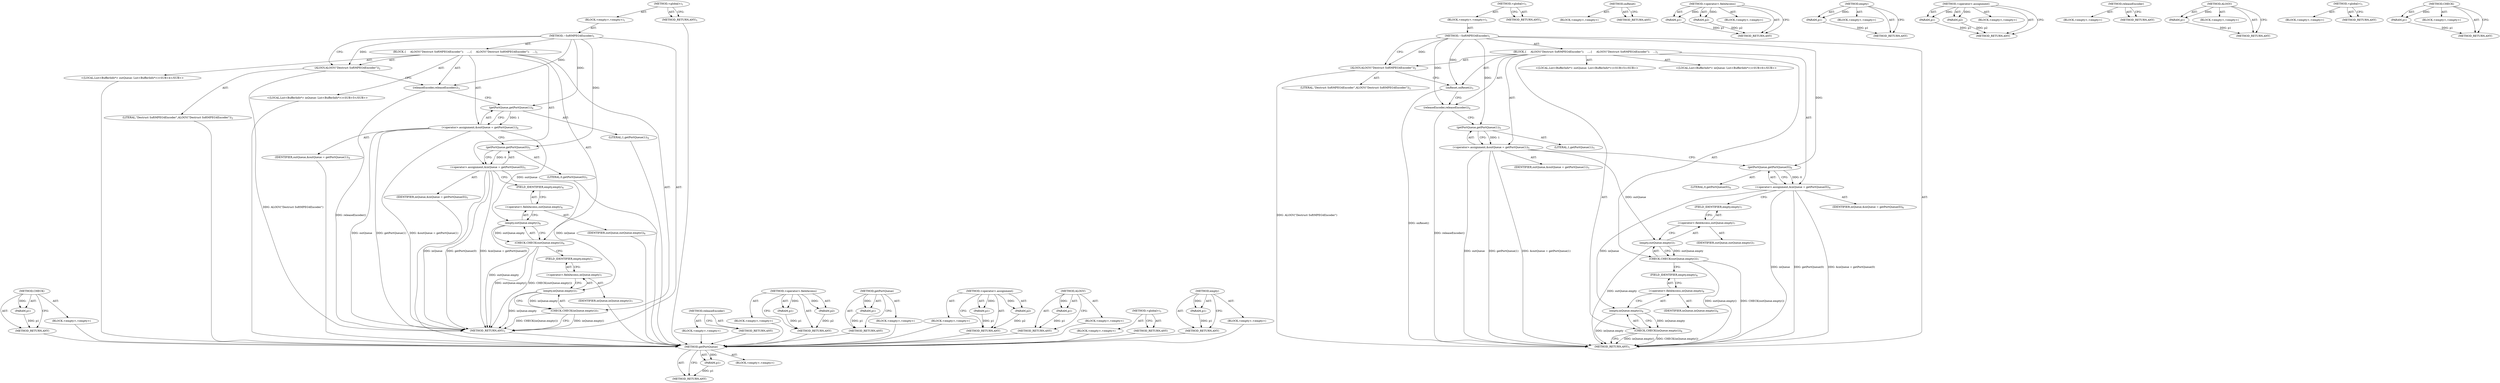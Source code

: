 digraph "CHECK" {
vulnerable_70 [label=<(METHOD,CHECK)>];
vulnerable_71 [label=<(PARAM,p1)>];
vulnerable_72 [label=<(BLOCK,&lt;empty&gt;,&lt;empty&gt;)>];
vulnerable_73 [label=<(METHOD_RETURN,ANY)>];
vulnerable_6 [label=<(METHOD,&lt;global&gt;)<SUB>1</SUB>>];
vulnerable_7 [label=<(BLOCK,&lt;empty&gt;,&lt;empty&gt;)<SUB>1</SUB>>];
vulnerable_8 [label=<(METHOD,~SoftMPEG4Encoder)<SUB>1</SUB>>];
vulnerable_9 [label=<(BLOCK,{
     ALOGV(&quot;Destruct SoftMPEG4Encoder&quot;);
    ...,{
     ALOGV(&quot;Destruct SoftMPEG4Encoder&quot;);
    ...)<SUB>1</SUB>>];
vulnerable_10 [label=<(ALOGV,ALOGV(&quot;Destruct SoftMPEG4Encoder&quot;))<SUB>2</SUB>>];
vulnerable_11 [label=<(LITERAL,&quot;Destruct SoftMPEG4Encoder&quot;,ALOGV(&quot;Destruct SoftMPEG4Encoder&quot;))<SUB>2</SUB>>];
vulnerable_12 [label=<(releaseEncoder,releaseEncoder())<SUB>3</SUB>>];
vulnerable_13 [label="<(LOCAL,List&lt;BufferInfo*&gt; outQueue: List&lt;BufferInfo*&gt;)<SUB>4</SUB>>"];
vulnerable_14 [label=<(&lt;operator&gt;.assignment,&amp;outQueue = getPortQueue(1))<SUB>4</SUB>>];
vulnerable_15 [label=<(IDENTIFIER,outQueue,&amp;outQueue = getPortQueue(1))<SUB>4</SUB>>];
vulnerable_16 [label=<(getPortQueue,getPortQueue(1))<SUB>4</SUB>>];
vulnerable_17 [label=<(LITERAL,1,getPortQueue(1))<SUB>4</SUB>>];
vulnerable_18 [label="<(LOCAL,List&lt;BufferInfo*&gt; inQueue: List&lt;BufferInfo*&gt;)<SUB>5</SUB>>"];
vulnerable_19 [label=<(&lt;operator&gt;.assignment,&amp;inQueue = getPortQueue(0))<SUB>5</SUB>>];
vulnerable_20 [label=<(IDENTIFIER,inQueue,&amp;inQueue = getPortQueue(0))<SUB>5</SUB>>];
vulnerable_21 [label=<(getPortQueue,getPortQueue(0))<SUB>5</SUB>>];
vulnerable_22 [label=<(LITERAL,0,getPortQueue(0))<SUB>5</SUB>>];
vulnerable_23 [label=<(CHECK,CHECK(outQueue.empty()))<SUB>6</SUB>>];
vulnerable_24 [label=<(empty,outQueue.empty())<SUB>6</SUB>>];
vulnerable_25 [label=<(&lt;operator&gt;.fieldAccess,outQueue.empty)<SUB>6</SUB>>];
vulnerable_26 [label=<(IDENTIFIER,outQueue,outQueue.empty())<SUB>6</SUB>>];
vulnerable_27 [label=<(FIELD_IDENTIFIER,empty,empty)<SUB>6</SUB>>];
vulnerable_28 [label=<(CHECK,CHECK(inQueue.empty()))<SUB>7</SUB>>];
vulnerable_29 [label=<(empty,inQueue.empty())<SUB>7</SUB>>];
vulnerable_30 [label=<(&lt;operator&gt;.fieldAccess,inQueue.empty)<SUB>7</SUB>>];
vulnerable_31 [label=<(IDENTIFIER,inQueue,inQueue.empty())<SUB>7</SUB>>];
vulnerable_32 [label=<(FIELD_IDENTIFIER,empty,empty)<SUB>7</SUB>>];
vulnerable_33 [label=<(METHOD_RETURN,ANY)<SUB>1</SUB>>];
vulnerable_35 [label=<(METHOD_RETURN,ANY)<SUB>1</SUB>>];
vulnerable_58 [label=<(METHOD,releaseEncoder)>];
vulnerable_59 [label=<(BLOCK,&lt;empty&gt;,&lt;empty&gt;)>];
vulnerable_60 [label=<(METHOD_RETURN,ANY)>];
vulnerable_78 [label=<(METHOD,&lt;operator&gt;.fieldAccess)>];
vulnerable_79 [label=<(PARAM,p1)>];
vulnerable_80 [label=<(PARAM,p2)>];
vulnerable_81 [label=<(BLOCK,&lt;empty&gt;,&lt;empty&gt;)>];
vulnerable_82 [label=<(METHOD_RETURN,ANY)>];
vulnerable_66 [label=<(METHOD,getPortQueue)>];
vulnerable_67 [label=<(PARAM,p1)>];
vulnerable_68 [label=<(BLOCK,&lt;empty&gt;,&lt;empty&gt;)>];
vulnerable_69 [label=<(METHOD_RETURN,ANY)>];
vulnerable_61 [label=<(METHOD,&lt;operator&gt;.assignment)>];
vulnerable_62 [label=<(PARAM,p1)>];
vulnerable_63 [label=<(PARAM,p2)>];
vulnerable_64 [label=<(BLOCK,&lt;empty&gt;,&lt;empty&gt;)>];
vulnerable_65 [label=<(METHOD_RETURN,ANY)>];
vulnerable_54 [label=<(METHOD,ALOGV)>];
vulnerable_55 [label=<(PARAM,p1)>];
vulnerable_56 [label=<(BLOCK,&lt;empty&gt;,&lt;empty&gt;)>];
vulnerable_57 [label=<(METHOD_RETURN,ANY)>];
vulnerable_48 [label=<(METHOD,&lt;global&gt;)<SUB>1</SUB>>];
vulnerable_49 [label=<(BLOCK,&lt;empty&gt;,&lt;empty&gt;)>];
vulnerable_50 [label=<(METHOD_RETURN,ANY)>];
vulnerable_74 [label=<(METHOD,empty)>];
vulnerable_75 [label=<(PARAM,p1)>];
vulnerable_76 [label=<(BLOCK,&lt;empty&gt;,&lt;empty&gt;)>];
vulnerable_77 [label=<(METHOD_RETURN,ANY)>];
fixed_70 [label=<(METHOD,getPortQueue)>];
fixed_71 [label=<(PARAM,p1)>];
fixed_72 [label=<(BLOCK,&lt;empty&gt;,&lt;empty&gt;)>];
fixed_73 [label=<(METHOD_RETURN,ANY)>];
fixed_6 [label=<(METHOD,&lt;global&gt;)<SUB>1</SUB>>];
fixed_7 [label=<(BLOCK,&lt;empty&gt;,&lt;empty&gt;)<SUB>1</SUB>>];
fixed_8 [label=<(METHOD,~SoftMPEG4Encoder)<SUB>1</SUB>>];
fixed_9 [label=<(BLOCK,{
     ALOGV(&quot;Destruct SoftMPEG4Encoder&quot;);
    ...,{
     ALOGV(&quot;Destruct SoftMPEG4Encoder&quot;);
    ...)<SUB>1</SUB>>];
fixed_10 [label=<(ALOGV,ALOGV(&quot;Destruct SoftMPEG4Encoder&quot;))<SUB>2</SUB>>];
fixed_11 [label=<(LITERAL,&quot;Destruct SoftMPEG4Encoder&quot;,ALOGV(&quot;Destruct SoftMPEG4Encoder&quot;))<SUB>2</SUB>>];
fixed_12 [label=<(onReset,onReset())<SUB>3</SUB>>];
fixed_13 [label=<(releaseEncoder,releaseEncoder())<SUB>4</SUB>>];
fixed_14 [label="<(LOCAL,List&lt;BufferInfo*&gt; outQueue: List&lt;BufferInfo*&gt;)<SUB>5</SUB>>"];
fixed_15 [label=<(&lt;operator&gt;.assignment,&amp;outQueue = getPortQueue(1))<SUB>5</SUB>>];
fixed_16 [label=<(IDENTIFIER,outQueue,&amp;outQueue = getPortQueue(1))<SUB>5</SUB>>];
fixed_17 [label=<(getPortQueue,getPortQueue(1))<SUB>5</SUB>>];
fixed_18 [label=<(LITERAL,1,getPortQueue(1))<SUB>5</SUB>>];
fixed_19 [label="<(LOCAL,List&lt;BufferInfo*&gt; inQueue: List&lt;BufferInfo*&gt;)<SUB>6</SUB>>"];
fixed_20 [label=<(&lt;operator&gt;.assignment,&amp;inQueue = getPortQueue(0))<SUB>6</SUB>>];
fixed_21 [label=<(IDENTIFIER,inQueue,&amp;inQueue = getPortQueue(0))<SUB>6</SUB>>];
fixed_22 [label=<(getPortQueue,getPortQueue(0))<SUB>6</SUB>>];
fixed_23 [label=<(LITERAL,0,getPortQueue(0))<SUB>6</SUB>>];
fixed_24 [label=<(CHECK,CHECK(outQueue.empty()))<SUB>7</SUB>>];
fixed_25 [label=<(empty,outQueue.empty())<SUB>7</SUB>>];
fixed_26 [label=<(&lt;operator&gt;.fieldAccess,outQueue.empty)<SUB>7</SUB>>];
fixed_27 [label=<(IDENTIFIER,outQueue,outQueue.empty())<SUB>7</SUB>>];
fixed_28 [label=<(FIELD_IDENTIFIER,empty,empty)<SUB>7</SUB>>];
fixed_29 [label=<(CHECK,CHECK(inQueue.empty()))<SUB>8</SUB>>];
fixed_30 [label=<(empty,inQueue.empty())<SUB>8</SUB>>];
fixed_31 [label=<(&lt;operator&gt;.fieldAccess,inQueue.empty)<SUB>8</SUB>>];
fixed_32 [label=<(IDENTIFIER,inQueue,inQueue.empty())<SUB>8</SUB>>];
fixed_33 [label=<(FIELD_IDENTIFIER,empty,empty)<SUB>8</SUB>>];
fixed_34 [label=<(METHOD_RETURN,ANY)<SUB>1</SUB>>];
fixed_36 [label=<(METHOD_RETURN,ANY)<SUB>1</SUB>>];
fixed_59 [label=<(METHOD,onReset)>];
fixed_60 [label=<(BLOCK,&lt;empty&gt;,&lt;empty&gt;)>];
fixed_61 [label=<(METHOD_RETURN,ANY)>];
fixed_82 [label=<(METHOD,&lt;operator&gt;.fieldAccess)>];
fixed_83 [label=<(PARAM,p1)>];
fixed_84 [label=<(PARAM,p2)>];
fixed_85 [label=<(BLOCK,&lt;empty&gt;,&lt;empty&gt;)>];
fixed_86 [label=<(METHOD_RETURN,ANY)>];
fixed_78 [label=<(METHOD,empty)>];
fixed_79 [label=<(PARAM,p1)>];
fixed_80 [label=<(BLOCK,&lt;empty&gt;,&lt;empty&gt;)>];
fixed_81 [label=<(METHOD_RETURN,ANY)>];
fixed_65 [label=<(METHOD,&lt;operator&gt;.assignment)>];
fixed_66 [label=<(PARAM,p1)>];
fixed_67 [label=<(PARAM,p2)>];
fixed_68 [label=<(BLOCK,&lt;empty&gt;,&lt;empty&gt;)>];
fixed_69 [label=<(METHOD_RETURN,ANY)>];
fixed_62 [label=<(METHOD,releaseEncoder)>];
fixed_63 [label=<(BLOCK,&lt;empty&gt;,&lt;empty&gt;)>];
fixed_64 [label=<(METHOD_RETURN,ANY)>];
fixed_55 [label=<(METHOD,ALOGV)>];
fixed_56 [label=<(PARAM,p1)>];
fixed_57 [label=<(BLOCK,&lt;empty&gt;,&lt;empty&gt;)>];
fixed_58 [label=<(METHOD_RETURN,ANY)>];
fixed_49 [label=<(METHOD,&lt;global&gt;)<SUB>1</SUB>>];
fixed_50 [label=<(BLOCK,&lt;empty&gt;,&lt;empty&gt;)>];
fixed_51 [label=<(METHOD_RETURN,ANY)>];
fixed_74 [label=<(METHOD,CHECK)>];
fixed_75 [label=<(PARAM,p1)>];
fixed_76 [label=<(BLOCK,&lt;empty&gt;,&lt;empty&gt;)>];
fixed_77 [label=<(METHOD_RETURN,ANY)>];
vulnerable_70 -> vulnerable_71  [key=0, label="AST: "];
vulnerable_70 -> vulnerable_71  [key=1, label="DDG: "];
vulnerable_70 -> vulnerable_72  [key=0, label="AST: "];
vulnerable_70 -> vulnerable_73  [key=0, label="AST: "];
vulnerable_70 -> vulnerable_73  [key=1, label="CFG: "];
vulnerable_71 -> vulnerable_73  [key=0, label="DDG: p1"];
vulnerable_72 -> fixed_70  [key=0];
vulnerable_73 -> fixed_70  [key=0];
vulnerable_6 -> vulnerable_7  [key=0, label="AST: "];
vulnerable_6 -> vulnerable_35  [key=0, label="AST: "];
vulnerable_6 -> vulnerable_35  [key=1, label="CFG: "];
vulnerable_7 -> vulnerable_8  [key=0, label="AST: "];
vulnerable_8 -> vulnerable_9  [key=0, label="AST: "];
vulnerable_8 -> vulnerable_33  [key=0, label="AST: "];
vulnerable_8 -> vulnerable_10  [key=0, label="CFG: "];
vulnerable_8 -> vulnerable_10  [key=1, label="DDG: "];
vulnerable_8 -> vulnerable_12  [key=0, label="DDG: "];
vulnerable_8 -> vulnerable_16  [key=0, label="DDG: "];
vulnerable_8 -> vulnerable_21  [key=0, label="DDG: "];
vulnerable_9 -> vulnerable_10  [key=0, label="AST: "];
vulnerable_9 -> vulnerable_12  [key=0, label="AST: "];
vulnerable_9 -> vulnerable_13  [key=0, label="AST: "];
vulnerable_9 -> vulnerable_14  [key=0, label="AST: "];
vulnerable_9 -> vulnerable_18  [key=0, label="AST: "];
vulnerable_9 -> vulnerable_19  [key=0, label="AST: "];
vulnerable_9 -> vulnerable_23  [key=0, label="AST: "];
vulnerable_9 -> vulnerable_28  [key=0, label="AST: "];
vulnerable_10 -> vulnerable_11  [key=0, label="AST: "];
vulnerable_10 -> vulnerable_12  [key=0, label="CFG: "];
vulnerable_10 -> vulnerable_33  [key=0, label="DDG: ALOGV(&quot;Destruct SoftMPEG4Encoder&quot;)"];
vulnerable_11 -> fixed_70  [key=0];
vulnerable_12 -> vulnerable_16  [key=0, label="CFG: "];
vulnerable_12 -> vulnerable_33  [key=0, label="DDG: releaseEncoder()"];
vulnerable_13 -> fixed_70  [key=0];
vulnerable_14 -> vulnerable_15  [key=0, label="AST: "];
vulnerable_14 -> vulnerable_16  [key=0, label="AST: "];
vulnerable_14 -> vulnerable_21  [key=0, label="CFG: "];
vulnerable_14 -> vulnerable_33  [key=0, label="DDG: outQueue"];
vulnerable_14 -> vulnerable_33  [key=1, label="DDG: getPortQueue(1)"];
vulnerable_14 -> vulnerable_33  [key=2, label="DDG: &amp;outQueue = getPortQueue(1)"];
vulnerable_14 -> vulnerable_24  [key=0, label="DDG: outQueue"];
vulnerable_15 -> fixed_70  [key=0];
vulnerable_16 -> vulnerable_17  [key=0, label="AST: "];
vulnerable_16 -> vulnerable_14  [key=0, label="CFG: "];
vulnerable_16 -> vulnerable_14  [key=1, label="DDG: 1"];
vulnerable_17 -> fixed_70  [key=0];
vulnerable_18 -> fixed_70  [key=0];
vulnerable_19 -> vulnerable_20  [key=0, label="AST: "];
vulnerable_19 -> vulnerable_21  [key=0, label="AST: "];
vulnerable_19 -> vulnerable_27  [key=0, label="CFG: "];
vulnerable_19 -> vulnerable_33  [key=0, label="DDG: inQueue"];
vulnerable_19 -> vulnerable_33  [key=1, label="DDG: getPortQueue(0)"];
vulnerable_19 -> vulnerable_33  [key=2, label="DDG: &amp;inQueue = getPortQueue(0)"];
vulnerable_19 -> vulnerable_29  [key=0, label="DDG: inQueue"];
vulnerable_20 -> fixed_70  [key=0];
vulnerable_21 -> vulnerable_22  [key=0, label="AST: "];
vulnerable_21 -> vulnerable_19  [key=0, label="CFG: "];
vulnerable_21 -> vulnerable_19  [key=1, label="DDG: 0"];
vulnerable_22 -> fixed_70  [key=0];
vulnerable_23 -> vulnerable_24  [key=0, label="AST: "];
vulnerable_23 -> vulnerable_32  [key=0, label="CFG: "];
vulnerable_23 -> vulnerable_33  [key=0, label="DDG: outQueue.empty()"];
vulnerable_23 -> vulnerable_33  [key=1, label="DDG: CHECK(outQueue.empty())"];
vulnerable_24 -> vulnerable_25  [key=0, label="AST: "];
vulnerable_24 -> vulnerable_23  [key=0, label="CFG: "];
vulnerable_24 -> vulnerable_23  [key=1, label="DDG: outQueue.empty"];
vulnerable_24 -> vulnerable_33  [key=0, label="DDG: outQueue.empty"];
vulnerable_25 -> vulnerable_26  [key=0, label="AST: "];
vulnerable_25 -> vulnerable_27  [key=0, label="AST: "];
vulnerable_25 -> vulnerable_24  [key=0, label="CFG: "];
vulnerable_26 -> fixed_70  [key=0];
vulnerable_27 -> vulnerable_25  [key=0, label="CFG: "];
vulnerable_28 -> vulnerable_29  [key=0, label="AST: "];
vulnerable_28 -> vulnerable_33  [key=0, label="CFG: "];
vulnerable_28 -> vulnerable_33  [key=1, label="DDG: inQueue.empty()"];
vulnerable_28 -> vulnerable_33  [key=2, label="DDG: CHECK(inQueue.empty())"];
vulnerable_29 -> vulnerable_30  [key=0, label="AST: "];
vulnerable_29 -> vulnerable_28  [key=0, label="CFG: "];
vulnerable_29 -> vulnerable_28  [key=1, label="DDG: inQueue.empty"];
vulnerable_29 -> vulnerable_33  [key=0, label="DDG: inQueue.empty"];
vulnerable_30 -> vulnerable_31  [key=0, label="AST: "];
vulnerable_30 -> vulnerable_32  [key=0, label="AST: "];
vulnerable_30 -> vulnerable_29  [key=0, label="CFG: "];
vulnerable_31 -> fixed_70  [key=0];
vulnerable_32 -> vulnerable_30  [key=0, label="CFG: "];
vulnerable_33 -> fixed_70  [key=0];
vulnerable_35 -> fixed_70  [key=0];
vulnerable_58 -> vulnerable_59  [key=0, label="AST: "];
vulnerable_58 -> vulnerable_60  [key=0, label="AST: "];
vulnerable_58 -> vulnerable_60  [key=1, label="CFG: "];
vulnerable_59 -> fixed_70  [key=0];
vulnerable_60 -> fixed_70  [key=0];
vulnerable_78 -> vulnerable_79  [key=0, label="AST: "];
vulnerable_78 -> vulnerable_79  [key=1, label="DDG: "];
vulnerable_78 -> vulnerable_81  [key=0, label="AST: "];
vulnerable_78 -> vulnerable_80  [key=0, label="AST: "];
vulnerable_78 -> vulnerable_80  [key=1, label="DDG: "];
vulnerable_78 -> vulnerable_82  [key=0, label="AST: "];
vulnerable_78 -> vulnerable_82  [key=1, label="CFG: "];
vulnerable_79 -> vulnerable_82  [key=0, label="DDG: p1"];
vulnerable_80 -> vulnerable_82  [key=0, label="DDG: p2"];
vulnerable_81 -> fixed_70  [key=0];
vulnerable_82 -> fixed_70  [key=0];
vulnerable_66 -> vulnerable_67  [key=0, label="AST: "];
vulnerable_66 -> vulnerable_67  [key=1, label="DDG: "];
vulnerable_66 -> vulnerable_68  [key=0, label="AST: "];
vulnerable_66 -> vulnerable_69  [key=0, label="AST: "];
vulnerable_66 -> vulnerable_69  [key=1, label="CFG: "];
vulnerable_67 -> vulnerable_69  [key=0, label="DDG: p1"];
vulnerable_68 -> fixed_70  [key=0];
vulnerable_69 -> fixed_70  [key=0];
vulnerable_61 -> vulnerable_62  [key=0, label="AST: "];
vulnerable_61 -> vulnerable_62  [key=1, label="DDG: "];
vulnerable_61 -> vulnerable_64  [key=0, label="AST: "];
vulnerable_61 -> vulnerable_63  [key=0, label="AST: "];
vulnerable_61 -> vulnerable_63  [key=1, label="DDG: "];
vulnerable_61 -> vulnerable_65  [key=0, label="AST: "];
vulnerable_61 -> vulnerable_65  [key=1, label="CFG: "];
vulnerable_62 -> vulnerable_65  [key=0, label="DDG: p1"];
vulnerable_63 -> vulnerable_65  [key=0, label="DDG: p2"];
vulnerable_64 -> fixed_70  [key=0];
vulnerable_65 -> fixed_70  [key=0];
vulnerable_54 -> vulnerable_55  [key=0, label="AST: "];
vulnerable_54 -> vulnerable_55  [key=1, label="DDG: "];
vulnerable_54 -> vulnerable_56  [key=0, label="AST: "];
vulnerable_54 -> vulnerable_57  [key=0, label="AST: "];
vulnerable_54 -> vulnerable_57  [key=1, label="CFG: "];
vulnerable_55 -> vulnerable_57  [key=0, label="DDG: p1"];
vulnerable_56 -> fixed_70  [key=0];
vulnerable_57 -> fixed_70  [key=0];
vulnerable_48 -> vulnerable_49  [key=0, label="AST: "];
vulnerable_48 -> vulnerable_50  [key=0, label="AST: "];
vulnerable_48 -> vulnerable_50  [key=1, label="CFG: "];
vulnerable_49 -> fixed_70  [key=0];
vulnerable_50 -> fixed_70  [key=0];
vulnerable_74 -> vulnerable_75  [key=0, label="AST: "];
vulnerable_74 -> vulnerable_75  [key=1, label="DDG: "];
vulnerable_74 -> vulnerable_76  [key=0, label="AST: "];
vulnerable_74 -> vulnerable_77  [key=0, label="AST: "];
vulnerable_74 -> vulnerable_77  [key=1, label="CFG: "];
vulnerable_75 -> vulnerable_77  [key=0, label="DDG: p1"];
vulnerable_76 -> fixed_70  [key=0];
vulnerable_77 -> fixed_70  [key=0];
fixed_70 -> fixed_71  [key=0, label="AST: "];
fixed_70 -> fixed_71  [key=1, label="DDG: "];
fixed_70 -> fixed_72  [key=0, label="AST: "];
fixed_70 -> fixed_73  [key=0, label="AST: "];
fixed_70 -> fixed_73  [key=1, label="CFG: "];
fixed_71 -> fixed_73  [key=0, label="DDG: p1"];
fixed_6 -> fixed_7  [key=0, label="AST: "];
fixed_6 -> fixed_36  [key=0, label="AST: "];
fixed_6 -> fixed_36  [key=1, label="CFG: "];
fixed_7 -> fixed_8  [key=0, label="AST: "];
fixed_8 -> fixed_9  [key=0, label="AST: "];
fixed_8 -> fixed_34  [key=0, label="AST: "];
fixed_8 -> fixed_10  [key=0, label="CFG: "];
fixed_8 -> fixed_10  [key=1, label="DDG: "];
fixed_8 -> fixed_12  [key=0, label="DDG: "];
fixed_8 -> fixed_13  [key=0, label="DDG: "];
fixed_8 -> fixed_17  [key=0, label="DDG: "];
fixed_8 -> fixed_22  [key=0, label="DDG: "];
fixed_9 -> fixed_10  [key=0, label="AST: "];
fixed_9 -> fixed_12  [key=0, label="AST: "];
fixed_9 -> fixed_13  [key=0, label="AST: "];
fixed_9 -> fixed_14  [key=0, label="AST: "];
fixed_9 -> fixed_15  [key=0, label="AST: "];
fixed_9 -> fixed_19  [key=0, label="AST: "];
fixed_9 -> fixed_20  [key=0, label="AST: "];
fixed_9 -> fixed_24  [key=0, label="AST: "];
fixed_9 -> fixed_29  [key=0, label="AST: "];
fixed_10 -> fixed_11  [key=0, label="AST: "];
fixed_10 -> fixed_12  [key=0, label="CFG: "];
fixed_10 -> fixed_34  [key=0, label="DDG: ALOGV(&quot;Destruct SoftMPEG4Encoder&quot;)"];
fixed_12 -> fixed_13  [key=0, label="CFG: "];
fixed_12 -> fixed_34  [key=0, label="DDG: onReset()"];
fixed_13 -> fixed_17  [key=0, label="CFG: "];
fixed_13 -> fixed_34  [key=0, label="DDG: releaseEncoder()"];
fixed_15 -> fixed_16  [key=0, label="AST: "];
fixed_15 -> fixed_17  [key=0, label="AST: "];
fixed_15 -> fixed_22  [key=0, label="CFG: "];
fixed_15 -> fixed_34  [key=0, label="DDG: outQueue"];
fixed_15 -> fixed_34  [key=1, label="DDG: getPortQueue(1)"];
fixed_15 -> fixed_34  [key=2, label="DDG: &amp;outQueue = getPortQueue(1)"];
fixed_15 -> fixed_25  [key=0, label="DDG: outQueue"];
fixed_17 -> fixed_18  [key=0, label="AST: "];
fixed_17 -> fixed_15  [key=0, label="CFG: "];
fixed_17 -> fixed_15  [key=1, label="DDG: 1"];
fixed_20 -> fixed_21  [key=0, label="AST: "];
fixed_20 -> fixed_22  [key=0, label="AST: "];
fixed_20 -> fixed_28  [key=0, label="CFG: "];
fixed_20 -> fixed_34  [key=0, label="DDG: inQueue"];
fixed_20 -> fixed_34  [key=1, label="DDG: getPortQueue(0)"];
fixed_20 -> fixed_34  [key=2, label="DDG: &amp;inQueue = getPortQueue(0)"];
fixed_20 -> fixed_30  [key=0, label="DDG: inQueue"];
fixed_22 -> fixed_23  [key=0, label="AST: "];
fixed_22 -> fixed_20  [key=0, label="CFG: "];
fixed_22 -> fixed_20  [key=1, label="DDG: 0"];
fixed_24 -> fixed_25  [key=0, label="AST: "];
fixed_24 -> fixed_33  [key=0, label="CFG: "];
fixed_24 -> fixed_34  [key=0, label="DDG: outQueue.empty()"];
fixed_24 -> fixed_34  [key=1, label="DDG: CHECK(outQueue.empty())"];
fixed_25 -> fixed_26  [key=0, label="AST: "];
fixed_25 -> fixed_24  [key=0, label="CFG: "];
fixed_25 -> fixed_24  [key=1, label="DDG: outQueue.empty"];
fixed_25 -> fixed_34  [key=0, label="DDG: outQueue.empty"];
fixed_26 -> fixed_27  [key=0, label="AST: "];
fixed_26 -> fixed_28  [key=0, label="AST: "];
fixed_26 -> fixed_25  [key=0, label="CFG: "];
fixed_28 -> fixed_26  [key=0, label="CFG: "];
fixed_29 -> fixed_30  [key=0, label="AST: "];
fixed_29 -> fixed_34  [key=0, label="CFG: "];
fixed_29 -> fixed_34  [key=1, label="DDG: inQueue.empty()"];
fixed_29 -> fixed_34  [key=2, label="DDG: CHECK(inQueue.empty())"];
fixed_30 -> fixed_31  [key=0, label="AST: "];
fixed_30 -> fixed_29  [key=0, label="CFG: "];
fixed_30 -> fixed_29  [key=1, label="DDG: inQueue.empty"];
fixed_30 -> fixed_34  [key=0, label="DDG: inQueue.empty"];
fixed_31 -> fixed_32  [key=0, label="AST: "];
fixed_31 -> fixed_33  [key=0, label="AST: "];
fixed_31 -> fixed_30  [key=0, label="CFG: "];
fixed_33 -> fixed_31  [key=0, label="CFG: "];
fixed_59 -> fixed_60  [key=0, label="AST: "];
fixed_59 -> fixed_61  [key=0, label="AST: "];
fixed_59 -> fixed_61  [key=1, label="CFG: "];
fixed_82 -> fixed_83  [key=0, label="AST: "];
fixed_82 -> fixed_83  [key=1, label="DDG: "];
fixed_82 -> fixed_85  [key=0, label="AST: "];
fixed_82 -> fixed_84  [key=0, label="AST: "];
fixed_82 -> fixed_84  [key=1, label="DDG: "];
fixed_82 -> fixed_86  [key=0, label="AST: "];
fixed_82 -> fixed_86  [key=1, label="CFG: "];
fixed_83 -> fixed_86  [key=0, label="DDG: p1"];
fixed_84 -> fixed_86  [key=0, label="DDG: p2"];
fixed_78 -> fixed_79  [key=0, label="AST: "];
fixed_78 -> fixed_79  [key=1, label="DDG: "];
fixed_78 -> fixed_80  [key=0, label="AST: "];
fixed_78 -> fixed_81  [key=0, label="AST: "];
fixed_78 -> fixed_81  [key=1, label="CFG: "];
fixed_79 -> fixed_81  [key=0, label="DDG: p1"];
fixed_65 -> fixed_66  [key=0, label="AST: "];
fixed_65 -> fixed_66  [key=1, label="DDG: "];
fixed_65 -> fixed_68  [key=0, label="AST: "];
fixed_65 -> fixed_67  [key=0, label="AST: "];
fixed_65 -> fixed_67  [key=1, label="DDG: "];
fixed_65 -> fixed_69  [key=0, label="AST: "];
fixed_65 -> fixed_69  [key=1, label="CFG: "];
fixed_66 -> fixed_69  [key=0, label="DDG: p1"];
fixed_67 -> fixed_69  [key=0, label="DDG: p2"];
fixed_62 -> fixed_63  [key=0, label="AST: "];
fixed_62 -> fixed_64  [key=0, label="AST: "];
fixed_62 -> fixed_64  [key=1, label="CFG: "];
fixed_55 -> fixed_56  [key=0, label="AST: "];
fixed_55 -> fixed_56  [key=1, label="DDG: "];
fixed_55 -> fixed_57  [key=0, label="AST: "];
fixed_55 -> fixed_58  [key=0, label="AST: "];
fixed_55 -> fixed_58  [key=1, label="CFG: "];
fixed_56 -> fixed_58  [key=0, label="DDG: p1"];
fixed_49 -> fixed_50  [key=0, label="AST: "];
fixed_49 -> fixed_51  [key=0, label="AST: "];
fixed_49 -> fixed_51  [key=1, label="CFG: "];
fixed_74 -> fixed_75  [key=0, label="AST: "];
fixed_74 -> fixed_75  [key=1, label="DDG: "];
fixed_74 -> fixed_76  [key=0, label="AST: "];
fixed_74 -> fixed_77  [key=0, label="AST: "];
fixed_74 -> fixed_77  [key=1, label="CFG: "];
fixed_75 -> fixed_77  [key=0, label="DDG: p1"];
}
